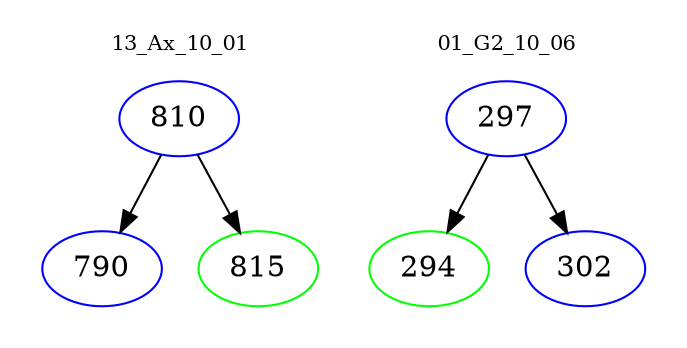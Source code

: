 digraph{
subgraph cluster_0 {
color = white
label = "13_Ax_10_01";
fontsize=10;
T0_810 [label="810", color="blue"]
T0_810 -> T0_790 [color="black"]
T0_790 [label="790", color="blue"]
T0_810 -> T0_815 [color="black"]
T0_815 [label="815", color="green"]
}
subgraph cluster_1 {
color = white
label = "01_G2_10_06";
fontsize=10;
T1_297 [label="297", color="blue"]
T1_297 -> T1_294 [color="black"]
T1_294 [label="294", color="green"]
T1_297 -> T1_302 [color="black"]
T1_302 [label="302", color="blue"]
}
}
